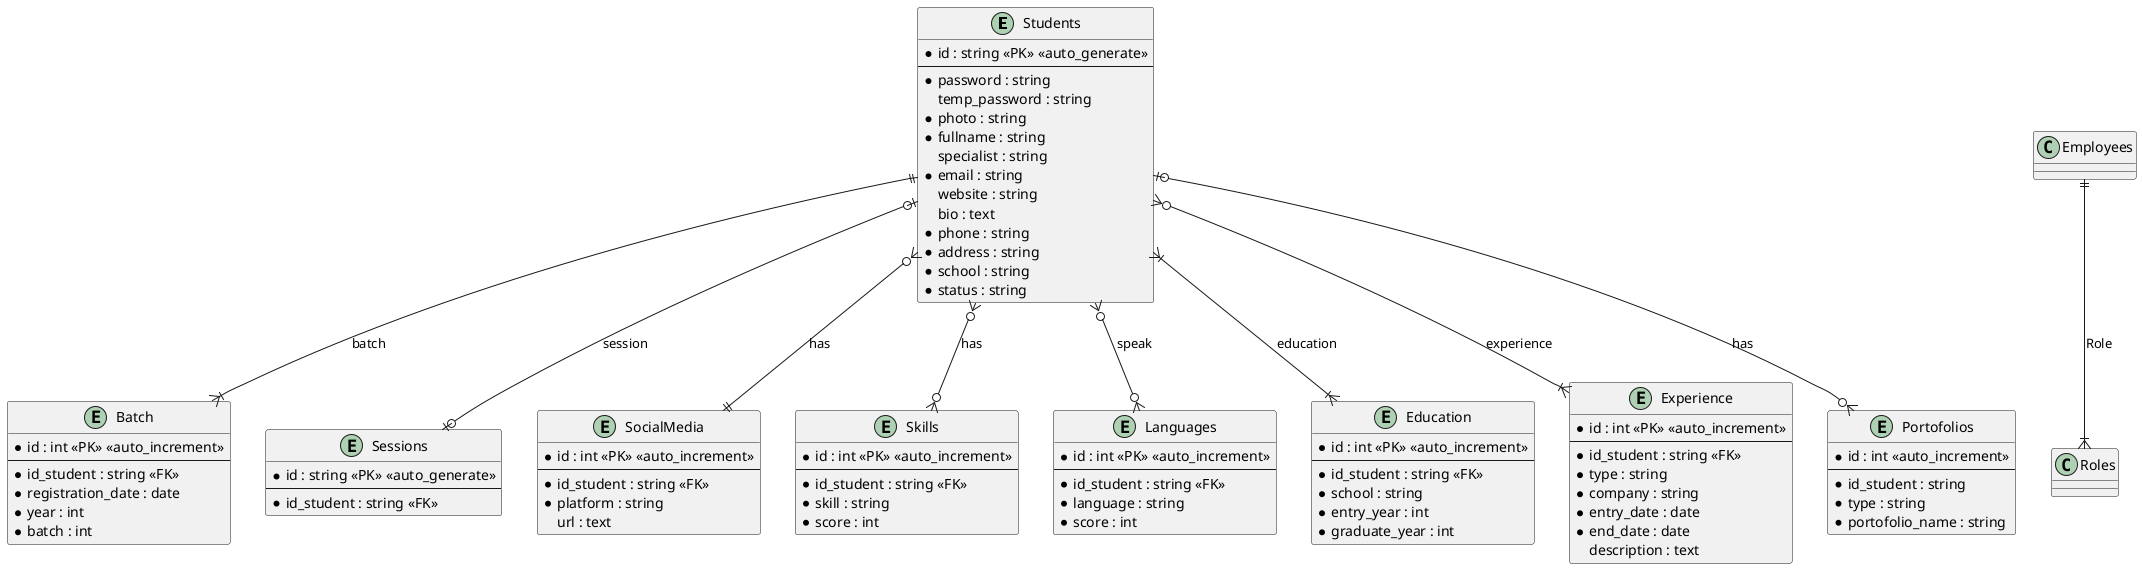 @startuml

entity Students {
    *id : string <<PK>> <<auto_generate>>
    --
    *password : string
    temp_password : string
    *photo : string
    *fullname : string
    specialist : string
    *email : string
    website : string
    bio : text
    *phone : string
    *address : string
    *school : string
    *status : string
}

entity Batch {
    *id : int <<PK>> <<auto_increment>>
    --
    *id_student : string <<FK>>
    *registration_date : date
    *year : int
    *batch : int
}

entity Sessions {
    *id : string <<PK>> <<auto_generate>>
    --
    *id_student : string <<FK>>
}

entity SocialMedia {
    *id : int <<PK>> <<auto_increment>>
    --
    *id_student : string <<FK>>
    *platform : string
    url : text
}

entity Skills {
    *id : int <<PK>> <<auto_increment>>
    --
    *id_student : string <<FK>>
    *skill : string
    *score : int
}

entity Languages {
    *id : int <<PK>> <<auto_increment>>
    --
    *id_student : string <<FK>>
    *language : string
    *score : int
}

entity Education {
    *id : int <<PK>> <<auto_increment>>
    --
    *id_student : string <<FK>>
    *school : string
    *entry_year : int
    *graduate_year : int
}

entity Experience {
    *id : int <<PK>> <<auto_increment>>
    --
    *id_student : string <<FK>>
    *type : string
    *company : string
    *entry_date : date
    *end_date : date
    description : text
}

' entity Employees {
'     *id : string <<PK>> <<auto_generate>>
'     --
'     *photo : string
'     *fullname : string
'     *phone : string
'     *email : string
'     *address : string
'     *id_role : int <<FK>>
' }

' entity Roles {
'     *id : int <<auto_increment>>
'     --
'     *role : string
' }

entity Portofolios {
    *id : int <<auto_increment>>
    --
    *id_student : string
    *type : string
    *portofolio_name : string
}

Students |o--o{ Portofolios : has
Students ||--|{ Batch : batch
Students |o--o| Sessions : session
Students }o--|| SocialMedia : has
Students }o--o{ Skills : has
Students }o--o{ Languages : speak
Students }|--|{ Education : education
Students }o--|{ Experience : experience
Employees ||--|{ Roles : Role

@enduml